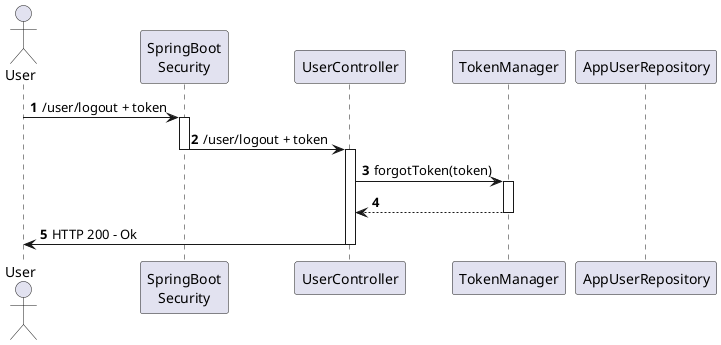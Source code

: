@startuml
'https://plantuml.com/sequence-diagram

autonumber

actor User as u
participant "SpringBoot\nSecurity" as ss
participant UserController as uc
participant TokenManager as tm
participant AppUserRepository as r

u -> ss : /user/logout + token
activate ss
ss -> uc : /user/logout + token
deactivate ss
activate uc
uc -> tm : forgotToken(token)
activate tm
tm --> uc :
deactivate tm
uc -> u : HTTP 200 - Ok
deactivate uc

@enduml
